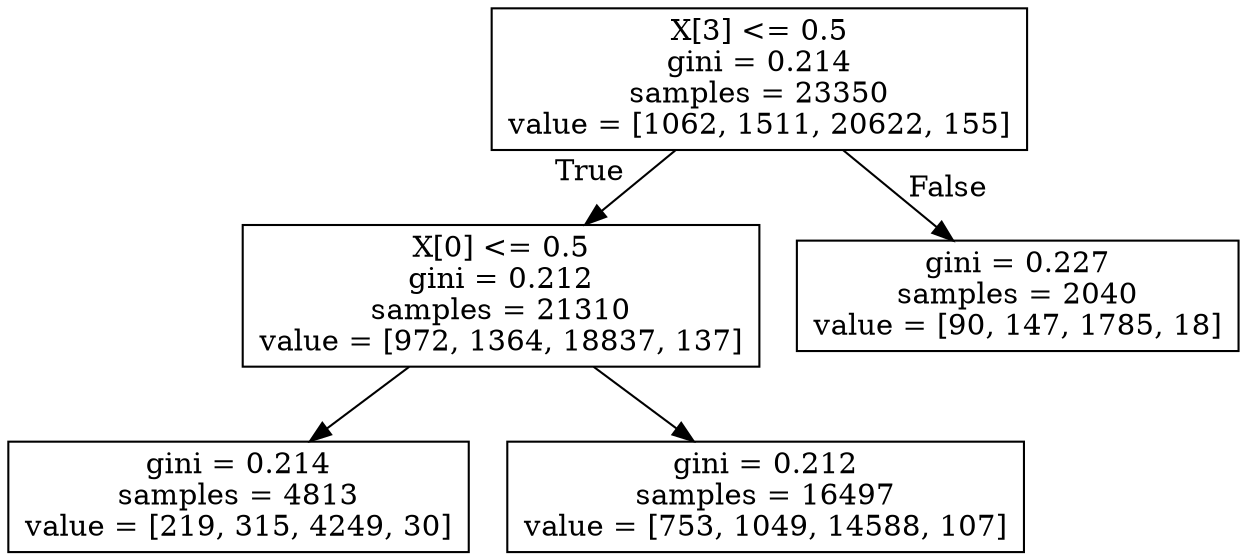 digraph Tree {
node [shape=box] ;
0 [label="X[3] <= 0.5\ngini = 0.214\nsamples = 23350\nvalue = [1062, 1511, 20622, 155]"] ;
1 [label="X[0] <= 0.5\ngini = 0.212\nsamples = 21310\nvalue = [972, 1364, 18837, 137]"] ;
0 -> 1 [labeldistance=2.5, labelangle=45, headlabel="True"] ;
2 [label="gini = 0.214\nsamples = 4813\nvalue = [219, 315, 4249, 30]"] ;
1 -> 2 ;
3 [label="gini = 0.212\nsamples = 16497\nvalue = [753, 1049, 14588, 107]"] ;
1 -> 3 ;
4 [label="gini = 0.227\nsamples = 2040\nvalue = [90, 147, 1785, 18]"] ;
0 -> 4 [labeldistance=2.5, labelangle=-45, headlabel="False"] ;
}